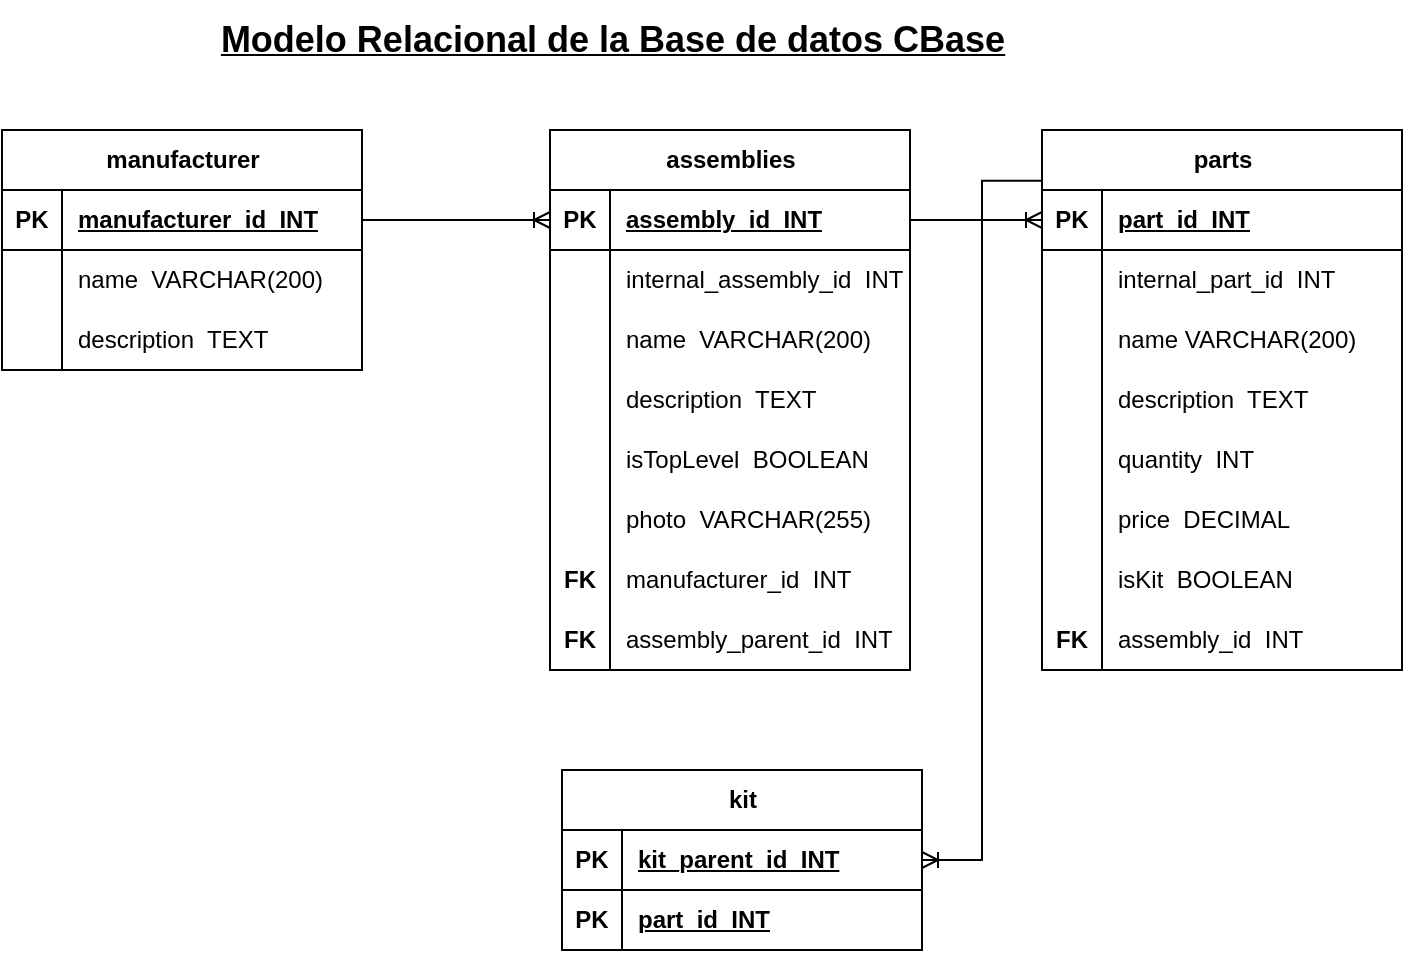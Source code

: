 <mxfile version="22.1.21" type="device">
  <diagram name="Página-1" id="hJhac3_USb4WXQnrO0kV">
    <mxGraphModel dx="717" dy="412" grid="1" gridSize="10" guides="1" tooltips="1" connect="1" arrows="1" fold="1" page="1" pageScale="1" pageWidth="827" pageHeight="1169" math="0" shadow="0">
      <root>
        <mxCell id="0" />
        <mxCell id="1" parent="0" />
        <mxCell id="zsC_HOQKtbl8U8fQAQMn-1" value="manufacturer" style="shape=table;startSize=30;container=1;collapsible=1;childLayout=tableLayout;fixedRows=1;rowLines=0;fontStyle=1;align=center;resizeLast=1;html=1;" vertex="1" parent="1">
          <mxGeometry x="60" y="70" width="180" height="120" as="geometry" />
        </mxCell>
        <mxCell id="zsC_HOQKtbl8U8fQAQMn-2" value="" style="shape=tableRow;horizontal=0;startSize=0;swimlaneHead=0;swimlaneBody=0;fillColor=none;collapsible=0;dropTarget=0;points=[[0,0.5],[1,0.5]];portConstraint=eastwest;top=0;left=0;right=0;bottom=1;" vertex="1" parent="zsC_HOQKtbl8U8fQAQMn-1">
          <mxGeometry y="30" width="180" height="30" as="geometry" />
        </mxCell>
        <mxCell id="zsC_HOQKtbl8U8fQAQMn-3" value="PK" style="shape=partialRectangle;connectable=0;fillColor=none;top=0;left=0;bottom=0;right=0;fontStyle=1;overflow=hidden;whiteSpace=wrap;html=1;" vertex="1" parent="zsC_HOQKtbl8U8fQAQMn-2">
          <mxGeometry width="30" height="30" as="geometry">
            <mxRectangle width="30" height="30" as="alternateBounds" />
          </mxGeometry>
        </mxCell>
        <mxCell id="zsC_HOQKtbl8U8fQAQMn-4" value="manufacturer_id&amp;nbsp; INT" style="shape=partialRectangle;connectable=0;fillColor=none;top=0;left=0;bottom=0;right=0;align=left;spacingLeft=6;fontStyle=5;overflow=hidden;whiteSpace=wrap;html=1;" vertex="1" parent="zsC_HOQKtbl8U8fQAQMn-2">
          <mxGeometry x="30" width="150" height="30" as="geometry">
            <mxRectangle width="150" height="30" as="alternateBounds" />
          </mxGeometry>
        </mxCell>
        <mxCell id="zsC_HOQKtbl8U8fQAQMn-5" value="" style="shape=tableRow;horizontal=0;startSize=0;swimlaneHead=0;swimlaneBody=0;fillColor=none;collapsible=0;dropTarget=0;points=[[0,0.5],[1,0.5]];portConstraint=eastwest;top=0;left=0;right=0;bottom=0;" vertex="1" parent="zsC_HOQKtbl8U8fQAQMn-1">
          <mxGeometry y="60" width="180" height="30" as="geometry" />
        </mxCell>
        <mxCell id="zsC_HOQKtbl8U8fQAQMn-6" value="" style="shape=partialRectangle;connectable=0;fillColor=none;top=0;left=0;bottom=0;right=0;editable=1;overflow=hidden;whiteSpace=wrap;html=1;" vertex="1" parent="zsC_HOQKtbl8U8fQAQMn-5">
          <mxGeometry width="30" height="30" as="geometry">
            <mxRectangle width="30" height="30" as="alternateBounds" />
          </mxGeometry>
        </mxCell>
        <mxCell id="zsC_HOQKtbl8U8fQAQMn-7" value="name&amp;nbsp; VARCHAR(200)" style="shape=partialRectangle;connectable=0;fillColor=none;top=0;left=0;bottom=0;right=0;align=left;spacingLeft=6;overflow=hidden;whiteSpace=wrap;html=1;" vertex="1" parent="zsC_HOQKtbl8U8fQAQMn-5">
          <mxGeometry x="30" width="150" height="30" as="geometry">
            <mxRectangle width="150" height="30" as="alternateBounds" />
          </mxGeometry>
        </mxCell>
        <mxCell id="zsC_HOQKtbl8U8fQAQMn-8" value="" style="shape=tableRow;horizontal=0;startSize=0;swimlaneHead=0;swimlaneBody=0;fillColor=none;collapsible=0;dropTarget=0;points=[[0,0.5],[1,0.5]];portConstraint=eastwest;top=0;left=0;right=0;bottom=0;" vertex="1" parent="zsC_HOQKtbl8U8fQAQMn-1">
          <mxGeometry y="90" width="180" height="30" as="geometry" />
        </mxCell>
        <mxCell id="zsC_HOQKtbl8U8fQAQMn-9" value="" style="shape=partialRectangle;connectable=0;fillColor=none;top=0;left=0;bottom=0;right=0;editable=1;overflow=hidden;whiteSpace=wrap;html=1;" vertex="1" parent="zsC_HOQKtbl8U8fQAQMn-8">
          <mxGeometry width="30" height="30" as="geometry">
            <mxRectangle width="30" height="30" as="alternateBounds" />
          </mxGeometry>
        </mxCell>
        <mxCell id="zsC_HOQKtbl8U8fQAQMn-10" value="description&amp;nbsp; TEXT" style="shape=partialRectangle;connectable=0;fillColor=none;top=0;left=0;bottom=0;right=0;align=left;spacingLeft=6;overflow=hidden;whiteSpace=wrap;html=1;" vertex="1" parent="zsC_HOQKtbl8U8fQAQMn-8">
          <mxGeometry x="30" width="150" height="30" as="geometry">
            <mxRectangle width="150" height="30" as="alternateBounds" />
          </mxGeometry>
        </mxCell>
        <mxCell id="zsC_HOQKtbl8U8fQAQMn-14" value="assemblies" style="shape=table;startSize=30;container=1;collapsible=1;childLayout=tableLayout;fixedRows=1;rowLines=0;fontStyle=1;align=center;resizeLast=1;html=1;" vertex="1" parent="1">
          <mxGeometry x="334" y="70" width="180" height="270" as="geometry" />
        </mxCell>
        <mxCell id="zsC_HOQKtbl8U8fQAQMn-15" value="" style="shape=tableRow;horizontal=0;startSize=0;swimlaneHead=0;swimlaneBody=0;fillColor=none;collapsible=0;dropTarget=0;points=[[0,0.5],[1,0.5]];portConstraint=eastwest;top=0;left=0;right=0;bottom=1;" vertex="1" parent="zsC_HOQKtbl8U8fQAQMn-14">
          <mxGeometry y="30" width="180" height="30" as="geometry" />
        </mxCell>
        <mxCell id="zsC_HOQKtbl8U8fQAQMn-16" value="PK" style="shape=partialRectangle;connectable=0;fillColor=none;top=0;left=0;bottom=0;right=0;fontStyle=1;overflow=hidden;whiteSpace=wrap;html=1;" vertex="1" parent="zsC_HOQKtbl8U8fQAQMn-15">
          <mxGeometry width="30" height="30" as="geometry">
            <mxRectangle width="30" height="30" as="alternateBounds" />
          </mxGeometry>
        </mxCell>
        <mxCell id="zsC_HOQKtbl8U8fQAQMn-17" value="assembly_id&amp;nbsp; INT" style="shape=partialRectangle;connectable=0;fillColor=none;top=0;left=0;bottom=0;right=0;align=left;spacingLeft=6;fontStyle=5;overflow=hidden;whiteSpace=wrap;html=1;" vertex="1" parent="zsC_HOQKtbl8U8fQAQMn-15">
          <mxGeometry x="30" width="150" height="30" as="geometry">
            <mxRectangle width="150" height="30" as="alternateBounds" />
          </mxGeometry>
        </mxCell>
        <mxCell id="zsC_HOQKtbl8U8fQAQMn-18" value="" style="shape=tableRow;horizontal=0;startSize=0;swimlaneHead=0;swimlaneBody=0;fillColor=none;collapsible=0;dropTarget=0;points=[[0,0.5],[1,0.5]];portConstraint=eastwest;top=0;left=0;right=0;bottom=0;" vertex="1" parent="zsC_HOQKtbl8U8fQAQMn-14">
          <mxGeometry y="60" width="180" height="30" as="geometry" />
        </mxCell>
        <mxCell id="zsC_HOQKtbl8U8fQAQMn-19" value="" style="shape=partialRectangle;connectable=0;fillColor=none;top=0;left=0;bottom=0;right=0;editable=1;overflow=hidden;whiteSpace=wrap;html=1;" vertex="1" parent="zsC_HOQKtbl8U8fQAQMn-18">
          <mxGeometry width="30" height="30" as="geometry">
            <mxRectangle width="30" height="30" as="alternateBounds" />
          </mxGeometry>
        </mxCell>
        <mxCell id="zsC_HOQKtbl8U8fQAQMn-20" value="internal_assembly_id&amp;nbsp; INT" style="shape=partialRectangle;connectable=0;fillColor=none;top=0;left=0;bottom=0;right=0;align=left;spacingLeft=6;overflow=hidden;whiteSpace=wrap;html=1;" vertex="1" parent="zsC_HOQKtbl8U8fQAQMn-18">
          <mxGeometry x="30" width="150" height="30" as="geometry">
            <mxRectangle width="150" height="30" as="alternateBounds" />
          </mxGeometry>
        </mxCell>
        <mxCell id="zsC_HOQKtbl8U8fQAQMn-21" value="" style="shape=tableRow;horizontal=0;startSize=0;swimlaneHead=0;swimlaneBody=0;fillColor=none;collapsible=0;dropTarget=0;points=[[0,0.5],[1,0.5]];portConstraint=eastwest;top=0;left=0;right=0;bottom=0;" vertex="1" parent="zsC_HOQKtbl8U8fQAQMn-14">
          <mxGeometry y="90" width="180" height="30" as="geometry" />
        </mxCell>
        <mxCell id="zsC_HOQKtbl8U8fQAQMn-22" value="" style="shape=partialRectangle;connectable=0;fillColor=none;top=0;left=0;bottom=0;right=0;editable=1;overflow=hidden;whiteSpace=wrap;html=1;" vertex="1" parent="zsC_HOQKtbl8U8fQAQMn-21">
          <mxGeometry width="30" height="30" as="geometry">
            <mxRectangle width="30" height="30" as="alternateBounds" />
          </mxGeometry>
        </mxCell>
        <mxCell id="zsC_HOQKtbl8U8fQAQMn-23" value="name&amp;nbsp; VARCHAR(200)" style="shape=partialRectangle;connectable=0;fillColor=none;top=0;left=0;bottom=0;right=0;align=left;spacingLeft=6;overflow=hidden;whiteSpace=wrap;html=1;" vertex="1" parent="zsC_HOQKtbl8U8fQAQMn-21">
          <mxGeometry x="30" width="150" height="30" as="geometry">
            <mxRectangle width="150" height="30" as="alternateBounds" />
          </mxGeometry>
        </mxCell>
        <mxCell id="zsC_HOQKtbl8U8fQAQMn-24" value="" style="shape=tableRow;horizontal=0;startSize=0;swimlaneHead=0;swimlaneBody=0;fillColor=none;collapsible=0;dropTarget=0;points=[[0,0.5],[1,0.5]];portConstraint=eastwest;top=0;left=0;right=0;bottom=0;" vertex="1" parent="zsC_HOQKtbl8U8fQAQMn-14">
          <mxGeometry y="120" width="180" height="30" as="geometry" />
        </mxCell>
        <mxCell id="zsC_HOQKtbl8U8fQAQMn-25" value="" style="shape=partialRectangle;connectable=0;fillColor=none;top=0;left=0;bottom=0;right=0;editable=1;overflow=hidden;whiteSpace=wrap;html=1;" vertex="1" parent="zsC_HOQKtbl8U8fQAQMn-24">
          <mxGeometry width="30" height="30" as="geometry">
            <mxRectangle width="30" height="30" as="alternateBounds" />
          </mxGeometry>
        </mxCell>
        <mxCell id="zsC_HOQKtbl8U8fQAQMn-26" value="description&amp;nbsp; TEXT" style="shape=partialRectangle;connectable=0;fillColor=none;top=0;left=0;bottom=0;right=0;align=left;spacingLeft=6;overflow=hidden;whiteSpace=wrap;html=1;" vertex="1" parent="zsC_HOQKtbl8U8fQAQMn-24">
          <mxGeometry x="30" width="150" height="30" as="geometry">
            <mxRectangle width="150" height="30" as="alternateBounds" />
          </mxGeometry>
        </mxCell>
        <mxCell id="zsC_HOQKtbl8U8fQAQMn-27" value="" style="shape=tableRow;horizontal=0;startSize=0;swimlaneHead=0;swimlaneBody=0;fillColor=none;collapsible=0;dropTarget=0;points=[[0,0.5],[1,0.5]];portConstraint=eastwest;top=0;left=0;right=0;bottom=0;" vertex="1" parent="zsC_HOQKtbl8U8fQAQMn-14">
          <mxGeometry y="150" width="180" height="30" as="geometry" />
        </mxCell>
        <mxCell id="zsC_HOQKtbl8U8fQAQMn-28" value="" style="shape=partialRectangle;connectable=0;fillColor=none;top=0;left=0;bottom=0;right=0;editable=1;overflow=hidden;whiteSpace=wrap;html=1;" vertex="1" parent="zsC_HOQKtbl8U8fQAQMn-27">
          <mxGeometry width="30" height="30" as="geometry">
            <mxRectangle width="30" height="30" as="alternateBounds" />
          </mxGeometry>
        </mxCell>
        <mxCell id="zsC_HOQKtbl8U8fQAQMn-29" value="isTopLevel&amp;nbsp; BOOLEAN" style="shape=partialRectangle;connectable=0;fillColor=none;top=0;left=0;bottom=0;right=0;align=left;spacingLeft=6;overflow=hidden;whiteSpace=wrap;html=1;" vertex="1" parent="zsC_HOQKtbl8U8fQAQMn-27">
          <mxGeometry x="30" width="150" height="30" as="geometry">
            <mxRectangle width="150" height="30" as="alternateBounds" />
          </mxGeometry>
        </mxCell>
        <mxCell id="zsC_HOQKtbl8U8fQAQMn-30" value="" style="shape=tableRow;horizontal=0;startSize=0;swimlaneHead=0;swimlaneBody=0;fillColor=none;collapsible=0;dropTarget=0;points=[[0,0.5],[1,0.5]];portConstraint=eastwest;top=0;left=0;right=0;bottom=0;" vertex="1" parent="zsC_HOQKtbl8U8fQAQMn-14">
          <mxGeometry y="180" width="180" height="30" as="geometry" />
        </mxCell>
        <mxCell id="zsC_HOQKtbl8U8fQAQMn-31" value="" style="shape=partialRectangle;connectable=0;fillColor=none;top=0;left=0;bottom=0;right=0;editable=1;overflow=hidden;whiteSpace=wrap;html=1;" vertex="1" parent="zsC_HOQKtbl8U8fQAQMn-30">
          <mxGeometry width="30" height="30" as="geometry">
            <mxRectangle width="30" height="30" as="alternateBounds" />
          </mxGeometry>
        </mxCell>
        <mxCell id="zsC_HOQKtbl8U8fQAQMn-32" value="photo&amp;nbsp; VARCHAR(255)" style="shape=partialRectangle;connectable=0;fillColor=none;top=0;left=0;bottom=0;right=0;align=left;spacingLeft=6;overflow=hidden;whiteSpace=wrap;html=1;" vertex="1" parent="zsC_HOQKtbl8U8fQAQMn-30">
          <mxGeometry x="30" width="150" height="30" as="geometry">
            <mxRectangle width="150" height="30" as="alternateBounds" />
          </mxGeometry>
        </mxCell>
        <mxCell id="zsC_HOQKtbl8U8fQAQMn-33" value="" style="shape=tableRow;horizontal=0;startSize=0;swimlaneHead=0;swimlaneBody=0;fillColor=none;collapsible=0;dropTarget=0;points=[[0,0.5],[1,0.5]];portConstraint=eastwest;top=0;left=0;right=0;bottom=0;" vertex="1" parent="zsC_HOQKtbl8U8fQAQMn-14">
          <mxGeometry y="210" width="180" height="30" as="geometry" />
        </mxCell>
        <mxCell id="zsC_HOQKtbl8U8fQAQMn-34" value="FK" style="shape=partialRectangle;connectable=0;fillColor=none;top=0;left=0;bottom=0;right=0;editable=1;overflow=hidden;whiteSpace=wrap;html=1;fontStyle=1" vertex="1" parent="zsC_HOQKtbl8U8fQAQMn-33">
          <mxGeometry width="30" height="30" as="geometry">
            <mxRectangle width="30" height="30" as="alternateBounds" />
          </mxGeometry>
        </mxCell>
        <mxCell id="zsC_HOQKtbl8U8fQAQMn-35" value="manufacturer_id&amp;nbsp; INT" style="shape=partialRectangle;connectable=0;fillColor=none;top=0;left=0;bottom=0;right=0;align=left;spacingLeft=6;overflow=hidden;whiteSpace=wrap;html=1;" vertex="1" parent="zsC_HOQKtbl8U8fQAQMn-33">
          <mxGeometry x="30" width="150" height="30" as="geometry">
            <mxRectangle width="150" height="30" as="alternateBounds" />
          </mxGeometry>
        </mxCell>
        <mxCell id="zsC_HOQKtbl8U8fQAQMn-36" value="" style="shape=tableRow;horizontal=0;startSize=0;swimlaneHead=0;swimlaneBody=0;fillColor=none;collapsible=0;dropTarget=0;points=[[0,0.5],[1,0.5]];portConstraint=eastwest;top=0;left=0;right=0;bottom=0;" vertex="1" parent="zsC_HOQKtbl8U8fQAQMn-14">
          <mxGeometry y="240" width="180" height="30" as="geometry" />
        </mxCell>
        <mxCell id="zsC_HOQKtbl8U8fQAQMn-37" value="FK" style="shape=partialRectangle;connectable=0;fillColor=none;top=0;left=0;bottom=0;right=0;editable=1;overflow=hidden;whiteSpace=wrap;html=1;fontStyle=1" vertex="1" parent="zsC_HOQKtbl8U8fQAQMn-36">
          <mxGeometry width="30" height="30" as="geometry">
            <mxRectangle width="30" height="30" as="alternateBounds" />
          </mxGeometry>
        </mxCell>
        <mxCell id="zsC_HOQKtbl8U8fQAQMn-38" value="assembly_parent_id&amp;nbsp; INT" style="shape=partialRectangle;connectable=0;fillColor=none;top=0;left=0;bottom=0;right=0;align=left;spacingLeft=6;overflow=hidden;whiteSpace=wrap;html=1;" vertex="1" parent="zsC_HOQKtbl8U8fQAQMn-36">
          <mxGeometry x="30" width="150" height="30" as="geometry">
            <mxRectangle width="150" height="30" as="alternateBounds" />
          </mxGeometry>
        </mxCell>
        <mxCell id="zsC_HOQKtbl8U8fQAQMn-42" value="parts" style="shape=table;startSize=30;container=1;collapsible=1;childLayout=tableLayout;fixedRows=1;rowLines=0;fontStyle=1;align=center;resizeLast=1;html=1;" vertex="1" parent="1">
          <mxGeometry x="580" y="70" width="180" height="270" as="geometry" />
        </mxCell>
        <mxCell id="zsC_HOQKtbl8U8fQAQMn-43" value="" style="shape=tableRow;horizontal=0;startSize=0;swimlaneHead=0;swimlaneBody=0;fillColor=none;collapsible=0;dropTarget=0;points=[[0,0.5],[1,0.5]];portConstraint=eastwest;top=0;left=0;right=0;bottom=1;" vertex="1" parent="zsC_HOQKtbl8U8fQAQMn-42">
          <mxGeometry y="30" width="180" height="30" as="geometry" />
        </mxCell>
        <mxCell id="zsC_HOQKtbl8U8fQAQMn-44" value="PK" style="shape=partialRectangle;connectable=0;fillColor=none;top=0;left=0;bottom=0;right=0;fontStyle=1;overflow=hidden;whiteSpace=wrap;html=1;" vertex="1" parent="zsC_HOQKtbl8U8fQAQMn-43">
          <mxGeometry width="30" height="30" as="geometry">
            <mxRectangle width="30" height="30" as="alternateBounds" />
          </mxGeometry>
        </mxCell>
        <mxCell id="zsC_HOQKtbl8U8fQAQMn-45" value="part_id&amp;nbsp; INT" style="shape=partialRectangle;connectable=0;fillColor=none;top=0;left=0;bottom=0;right=0;align=left;spacingLeft=6;fontStyle=5;overflow=hidden;whiteSpace=wrap;html=1;" vertex="1" parent="zsC_HOQKtbl8U8fQAQMn-43">
          <mxGeometry x="30" width="150" height="30" as="geometry">
            <mxRectangle width="150" height="30" as="alternateBounds" />
          </mxGeometry>
        </mxCell>
        <mxCell id="zsC_HOQKtbl8U8fQAQMn-46" value="" style="shape=tableRow;horizontal=0;startSize=0;swimlaneHead=0;swimlaneBody=0;fillColor=none;collapsible=0;dropTarget=0;points=[[0,0.5],[1,0.5]];portConstraint=eastwest;top=0;left=0;right=0;bottom=0;" vertex="1" parent="zsC_HOQKtbl8U8fQAQMn-42">
          <mxGeometry y="60" width="180" height="30" as="geometry" />
        </mxCell>
        <mxCell id="zsC_HOQKtbl8U8fQAQMn-47" value="" style="shape=partialRectangle;connectable=0;fillColor=none;top=0;left=0;bottom=0;right=0;editable=1;overflow=hidden;whiteSpace=wrap;html=1;" vertex="1" parent="zsC_HOQKtbl8U8fQAQMn-46">
          <mxGeometry width="30" height="30" as="geometry">
            <mxRectangle width="30" height="30" as="alternateBounds" />
          </mxGeometry>
        </mxCell>
        <mxCell id="zsC_HOQKtbl8U8fQAQMn-48" value="internal_part_id&amp;nbsp; INT" style="shape=partialRectangle;connectable=0;fillColor=none;top=0;left=0;bottom=0;right=0;align=left;spacingLeft=6;overflow=hidden;whiteSpace=wrap;html=1;" vertex="1" parent="zsC_HOQKtbl8U8fQAQMn-46">
          <mxGeometry x="30" width="150" height="30" as="geometry">
            <mxRectangle width="150" height="30" as="alternateBounds" />
          </mxGeometry>
        </mxCell>
        <mxCell id="zsC_HOQKtbl8U8fQAQMn-49" value="" style="shape=tableRow;horizontal=0;startSize=0;swimlaneHead=0;swimlaneBody=0;fillColor=none;collapsible=0;dropTarget=0;points=[[0,0.5],[1,0.5]];portConstraint=eastwest;top=0;left=0;right=0;bottom=0;" vertex="1" parent="zsC_HOQKtbl8U8fQAQMn-42">
          <mxGeometry y="90" width="180" height="30" as="geometry" />
        </mxCell>
        <mxCell id="zsC_HOQKtbl8U8fQAQMn-50" value="" style="shape=partialRectangle;connectable=0;fillColor=none;top=0;left=0;bottom=0;right=0;editable=1;overflow=hidden;whiteSpace=wrap;html=1;" vertex="1" parent="zsC_HOQKtbl8U8fQAQMn-49">
          <mxGeometry width="30" height="30" as="geometry">
            <mxRectangle width="30" height="30" as="alternateBounds" />
          </mxGeometry>
        </mxCell>
        <mxCell id="zsC_HOQKtbl8U8fQAQMn-51" value="name VARCHAR(200)" style="shape=partialRectangle;connectable=0;fillColor=none;top=0;left=0;bottom=0;right=0;align=left;spacingLeft=6;overflow=hidden;whiteSpace=wrap;html=1;" vertex="1" parent="zsC_HOQKtbl8U8fQAQMn-49">
          <mxGeometry x="30" width="150" height="30" as="geometry">
            <mxRectangle width="150" height="30" as="alternateBounds" />
          </mxGeometry>
        </mxCell>
        <mxCell id="zsC_HOQKtbl8U8fQAQMn-52" value="" style="shape=tableRow;horizontal=0;startSize=0;swimlaneHead=0;swimlaneBody=0;fillColor=none;collapsible=0;dropTarget=0;points=[[0,0.5],[1,0.5]];portConstraint=eastwest;top=0;left=0;right=0;bottom=0;" vertex="1" parent="zsC_HOQKtbl8U8fQAQMn-42">
          <mxGeometry y="120" width="180" height="30" as="geometry" />
        </mxCell>
        <mxCell id="zsC_HOQKtbl8U8fQAQMn-53" value="" style="shape=partialRectangle;connectable=0;fillColor=none;top=0;left=0;bottom=0;right=0;editable=1;overflow=hidden;whiteSpace=wrap;html=1;" vertex="1" parent="zsC_HOQKtbl8U8fQAQMn-52">
          <mxGeometry width="30" height="30" as="geometry">
            <mxRectangle width="30" height="30" as="alternateBounds" />
          </mxGeometry>
        </mxCell>
        <mxCell id="zsC_HOQKtbl8U8fQAQMn-54" value="description&amp;nbsp; TEXT" style="shape=partialRectangle;connectable=0;fillColor=none;top=0;left=0;bottom=0;right=0;align=left;spacingLeft=6;overflow=hidden;whiteSpace=wrap;html=1;" vertex="1" parent="zsC_HOQKtbl8U8fQAQMn-52">
          <mxGeometry x="30" width="150" height="30" as="geometry">
            <mxRectangle width="150" height="30" as="alternateBounds" />
          </mxGeometry>
        </mxCell>
        <mxCell id="zsC_HOQKtbl8U8fQAQMn-55" value="" style="shape=tableRow;horizontal=0;startSize=0;swimlaneHead=0;swimlaneBody=0;fillColor=none;collapsible=0;dropTarget=0;points=[[0,0.5],[1,0.5]];portConstraint=eastwest;top=0;left=0;right=0;bottom=0;" vertex="1" parent="zsC_HOQKtbl8U8fQAQMn-42">
          <mxGeometry y="150" width="180" height="30" as="geometry" />
        </mxCell>
        <mxCell id="zsC_HOQKtbl8U8fQAQMn-56" value="" style="shape=partialRectangle;connectable=0;fillColor=none;top=0;left=0;bottom=0;right=0;editable=1;overflow=hidden;whiteSpace=wrap;html=1;" vertex="1" parent="zsC_HOQKtbl8U8fQAQMn-55">
          <mxGeometry width="30" height="30" as="geometry">
            <mxRectangle width="30" height="30" as="alternateBounds" />
          </mxGeometry>
        </mxCell>
        <mxCell id="zsC_HOQKtbl8U8fQAQMn-57" value="quantity&amp;nbsp; INT" style="shape=partialRectangle;connectable=0;fillColor=none;top=0;left=0;bottom=0;right=0;align=left;spacingLeft=6;overflow=hidden;whiteSpace=wrap;html=1;" vertex="1" parent="zsC_HOQKtbl8U8fQAQMn-55">
          <mxGeometry x="30" width="150" height="30" as="geometry">
            <mxRectangle width="150" height="30" as="alternateBounds" />
          </mxGeometry>
        </mxCell>
        <mxCell id="zsC_HOQKtbl8U8fQAQMn-58" value="" style="shape=tableRow;horizontal=0;startSize=0;swimlaneHead=0;swimlaneBody=0;fillColor=none;collapsible=0;dropTarget=0;points=[[0,0.5],[1,0.5]];portConstraint=eastwest;top=0;left=0;right=0;bottom=0;" vertex="1" parent="zsC_HOQKtbl8U8fQAQMn-42">
          <mxGeometry y="180" width="180" height="30" as="geometry" />
        </mxCell>
        <mxCell id="zsC_HOQKtbl8U8fQAQMn-59" value="" style="shape=partialRectangle;connectable=0;fillColor=none;top=0;left=0;bottom=0;right=0;editable=1;overflow=hidden;whiteSpace=wrap;html=1;" vertex="1" parent="zsC_HOQKtbl8U8fQAQMn-58">
          <mxGeometry width="30" height="30" as="geometry">
            <mxRectangle width="30" height="30" as="alternateBounds" />
          </mxGeometry>
        </mxCell>
        <mxCell id="zsC_HOQKtbl8U8fQAQMn-60" value="price&amp;nbsp; DECIMAL" style="shape=partialRectangle;connectable=0;fillColor=none;top=0;left=0;bottom=0;right=0;align=left;spacingLeft=6;overflow=hidden;whiteSpace=wrap;html=1;" vertex="1" parent="zsC_HOQKtbl8U8fQAQMn-58">
          <mxGeometry x="30" width="150" height="30" as="geometry">
            <mxRectangle width="150" height="30" as="alternateBounds" />
          </mxGeometry>
        </mxCell>
        <mxCell id="zsC_HOQKtbl8U8fQAQMn-61" value="" style="shape=tableRow;horizontal=0;startSize=0;swimlaneHead=0;swimlaneBody=0;fillColor=none;collapsible=0;dropTarget=0;points=[[0,0.5],[1,0.5]];portConstraint=eastwest;top=0;left=0;right=0;bottom=0;" vertex="1" parent="zsC_HOQKtbl8U8fQAQMn-42">
          <mxGeometry y="210" width="180" height="30" as="geometry" />
        </mxCell>
        <mxCell id="zsC_HOQKtbl8U8fQAQMn-62" value="" style="shape=partialRectangle;connectable=0;fillColor=none;top=0;left=0;bottom=0;right=0;editable=1;overflow=hidden;whiteSpace=wrap;html=1;fontStyle=1" vertex="1" parent="zsC_HOQKtbl8U8fQAQMn-61">
          <mxGeometry width="30" height="30" as="geometry">
            <mxRectangle width="30" height="30" as="alternateBounds" />
          </mxGeometry>
        </mxCell>
        <mxCell id="zsC_HOQKtbl8U8fQAQMn-63" value="isKit&amp;nbsp; BOOLEAN" style="shape=partialRectangle;connectable=0;fillColor=none;top=0;left=0;bottom=0;right=0;align=left;spacingLeft=6;overflow=hidden;whiteSpace=wrap;html=1;" vertex="1" parent="zsC_HOQKtbl8U8fQAQMn-61">
          <mxGeometry x="30" width="150" height="30" as="geometry">
            <mxRectangle width="150" height="30" as="alternateBounds" />
          </mxGeometry>
        </mxCell>
        <mxCell id="zsC_HOQKtbl8U8fQAQMn-64" value="" style="shape=tableRow;horizontal=0;startSize=0;swimlaneHead=0;swimlaneBody=0;fillColor=none;collapsible=0;dropTarget=0;points=[[0,0.5],[1,0.5]];portConstraint=eastwest;top=0;left=0;right=0;bottom=0;" vertex="1" parent="zsC_HOQKtbl8U8fQAQMn-42">
          <mxGeometry y="240" width="180" height="30" as="geometry" />
        </mxCell>
        <mxCell id="zsC_HOQKtbl8U8fQAQMn-65" value="FK" style="shape=partialRectangle;connectable=0;fillColor=none;top=0;left=0;bottom=0;right=0;editable=1;overflow=hidden;whiteSpace=wrap;html=1;fontStyle=1" vertex="1" parent="zsC_HOQKtbl8U8fQAQMn-64">
          <mxGeometry width="30" height="30" as="geometry">
            <mxRectangle width="30" height="30" as="alternateBounds" />
          </mxGeometry>
        </mxCell>
        <mxCell id="zsC_HOQKtbl8U8fQAQMn-66" value="assembly_id&amp;nbsp; INT" style="shape=partialRectangle;connectable=0;fillColor=none;top=0;left=0;bottom=0;right=0;align=left;spacingLeft=6;overflow=hidden;whiteSpace=wrap;html=1;" vertex="1" parent="zsC_HOQKtbl8U8fQAQMn-64">
          <mxGeometry x="30" width="150" height="30" as="geometry">
            <mxRectangle width="150" height="30" as="alternateBounds" />
          </mxGeometry>
        </mxCell>
        <mxCell id="zsC_HOQKtbl8U8fQAQMn-67" value="" style="edgeStyle=entityRelationEdgeStyle;fontSize=12;html=1;endArrow=ERoneToMany;rounded=0;entryX=0;entryY=0.5;entryDx=0;entryDy=0;exitX=1;exitY=0.5;exitDx=0;exitDy=0;" edge="1" parent="1" source="zsC_HOQKtbl8U8fQAQMn-2" target="zsC_HOQKtbl8U8fQAQMn-15">
          <mxGeometry width="100" height="100" relative="1" as="geometry">
            <mxPoint x="220" y="210" as="sourcePoint" />
            <mxPoint x="320" y="110" as="targetPoint" />
          </mxGeometry>
        </mxCell>
        <mxCell id="zsC_HOQKtbl8U8fQAQMn-68" value="" style="edgeStyle=entityRelationEdgeStyle;fontSize=12;html=1;endArrow=ERoneToMany;rounded=0;entryX=0;entryY=0.5;entryDx=0;entryDy=0;exitX=1;exitY=0.5;exitDx=0;exitDy=0;" edge="1" parent="1" source="zsC_HOQKtbl8U8fQAQMn-15" target="zsC_HOQKtbl8U8fQAQMn-43">
          <mxGeometry width="100" height="100" relative="1" as="geometry">
            <mxPoint x="470" y="210" as="sourcePoint" />
            <mxPoint x="570" y="110" as="targetPoint" />
          </mxGeometry>
        </mxCell>
        <mxCell id="zsC_HOQKtbl8U8fQAQMn-69" value="kit" style="shape=table;startSize=30;container=1;collapsible=1;childLayout=tableLayout;fixedRows=1;rowLines=0;fontStyle=1;align=center;resizeLast=1;html=1;" vertex="1" parent="1">
          <mxGeometry x="340" y="390" width="180" height="90" as="geometry" />
        </mxCell>
        <mxCell id="zsC_HOQKtbl8U8fQAQMn-70" value="" style="shape=tableRow;horizontal=0;startSize=0;swimlaneHead=0;swimlaneBody=0;fillColor=none;collapsible=0;dropTarget=0;points=[[0,0.5],[1,0.5]];portConstraint=eastwest;top=0;left=0;right=0;bottom=1;" vertex="1" parent="zsC_HOQKtbl8U8fQAQMn-69">
          <mxGeometry y="30" width="180" height="30" as="geometry" />
        </mxCell>
        <mxCell id="zsC_HOQKtbl8U8fQAQMn-71" value="PK" style="shape=partialRectangle;connectable=0;fillColor=none;top=0;left=0;bottom=0;right=0;fontStyle=1;overflow=hidden;whiteSpace=wrap;html=1;" vertex="1" parent="zsC_HOQKtbl8U8fQAQMn-70">
          <mxGeometry width="30" height="30" as="geometry">
            <mxRectangle width="30" height="30" as="alternateBounds" />
          </mxGeometry>
        </mxCell>
        <mxCell id="zsC_HOQKtbl8U8fQAQMn-72" value="kit_parent_id&amp;nbsp; INT" style="shape=partialRectangle;connectable=0;fillColor=none;top=0;left=0;bottom=0;right=0;align=left;spacingLeft=6;fontStyle=5;overflow=hidden;whiteSpace=wrap;html=1;" vertex="1" parent="zsC_HOQKtbl8U8fQAQMn-70">
          <mxGeometry x="30" width="150" height="30" as="geometry">
            <mxRectangle width="150" height="30" as="alternateBounds" />
          </mxGeometry>
        </mxCell>
        <mxCell id="zsC_HOQKtbl8U8fQAQMn-86" value="" style="shape=tableRow;horizontal=0;startSize=0;swimlaneHead=0;swimlaneBody=0;fillColor=none;collapsible=0;dropTarget=0;points=[[0,0.5],[1,0.5]];portConstraint=eastwest;top=0;left=0;right=0;bottom=1;" vertex="1" parent="zsC_HOQKtbl8U8fQAQMn-69">
          <mxGeometry y="60" width="180" height="30" as="geometry" />
        </mxCell>
        <mxCell id="zsC_HOQKtbl8U8fQAQMn-87" value="PK" style="shape=partialRectangle;connectable=0;fillColor=none;top=0;left=0;bottom=0;right=0;fontStyle=1;overflow=hidden;whiteSpace=wrap;html=1;" vertex="1" parent="zsC_HOQKtbl8U8fQAQMn-86">
          <mxGeometry width="30" height="30" as="geometry">
            <mxRectangle width="30" height="30" as="alternateBounds" />
          </mxGeometry>
        </mxCell>
        <mxCell id="zsC_HOQKtbl8U8fQAQMn-88" value="part_id&amp;nbsp; INT" style="shape=partialRectangle;connectable=0;fillColor=none;top=0;left=0;bottom=0;right=0;align=left;spacingLeft=6;fontStyle=5;overflow=hidden;whiteSpace=wrap;html=1;" vertex="1" parent="zsC_HOQKtbl8U8fQAQMn-86">
          <mxGeometry x="30" width="150" height="30" as="geometry">
            <mxRectangle width="150" height="30" as="alternateBounds" />
          </mxGeometry>
        </mxCell>
        <mxCell id="zsC_HOQKtbl8U8fQAQMn-91" value="" style="edgeStyle=entityRelationEdgeStyle;fontSize=12;html=1;endArrow=ERoneToMany;rounded=0;entryX=1;entryY=0.5;entryDx=0;entryDy=0;exitX=0;exitY=-0.156;exitDx=0;exitDy=0;exitPerimeter=0;" edge="1" parent="1" source="zsC_HOQKtbl8U8fQAQMn-43" target="zsC_HOQKtbl8U8fQAQMn-70">
          <mxGeometry width="100" height="100" relative="1" as="geometry">
            <mxPoint x="770" y="120" as="sourcePoint" />
            <mxPoint x="560" y="390" as="targetPoint" />
            <Array as="points">
              <mxPoint x="760" y="150" />
              <mxPoint x="530" y="440" />
            </Array>
          </mxGeometry>
        </mxCell>
        <mxCell id="zsC_HOQKtbl8U8fQAQMn-93" value="&lt;font style=&quot;font-size: 18px;&quot;&gt;Modelo Relacional de la Base de datos CBase&lt;/font&gt;" style="text;html=1;align=center;verticalAlign=middle;resizable=0;points=[];autosize=1;strokeColor=none;fillColor=none;fontStyle=5" vertex="1" parent="1">
          <mxGeometry x="155" y="5" width="420" height="40" as="geometry" />
        </mxCell>
      </root>
    </mxGraphModel>
  </diagram>
</mxfile>
